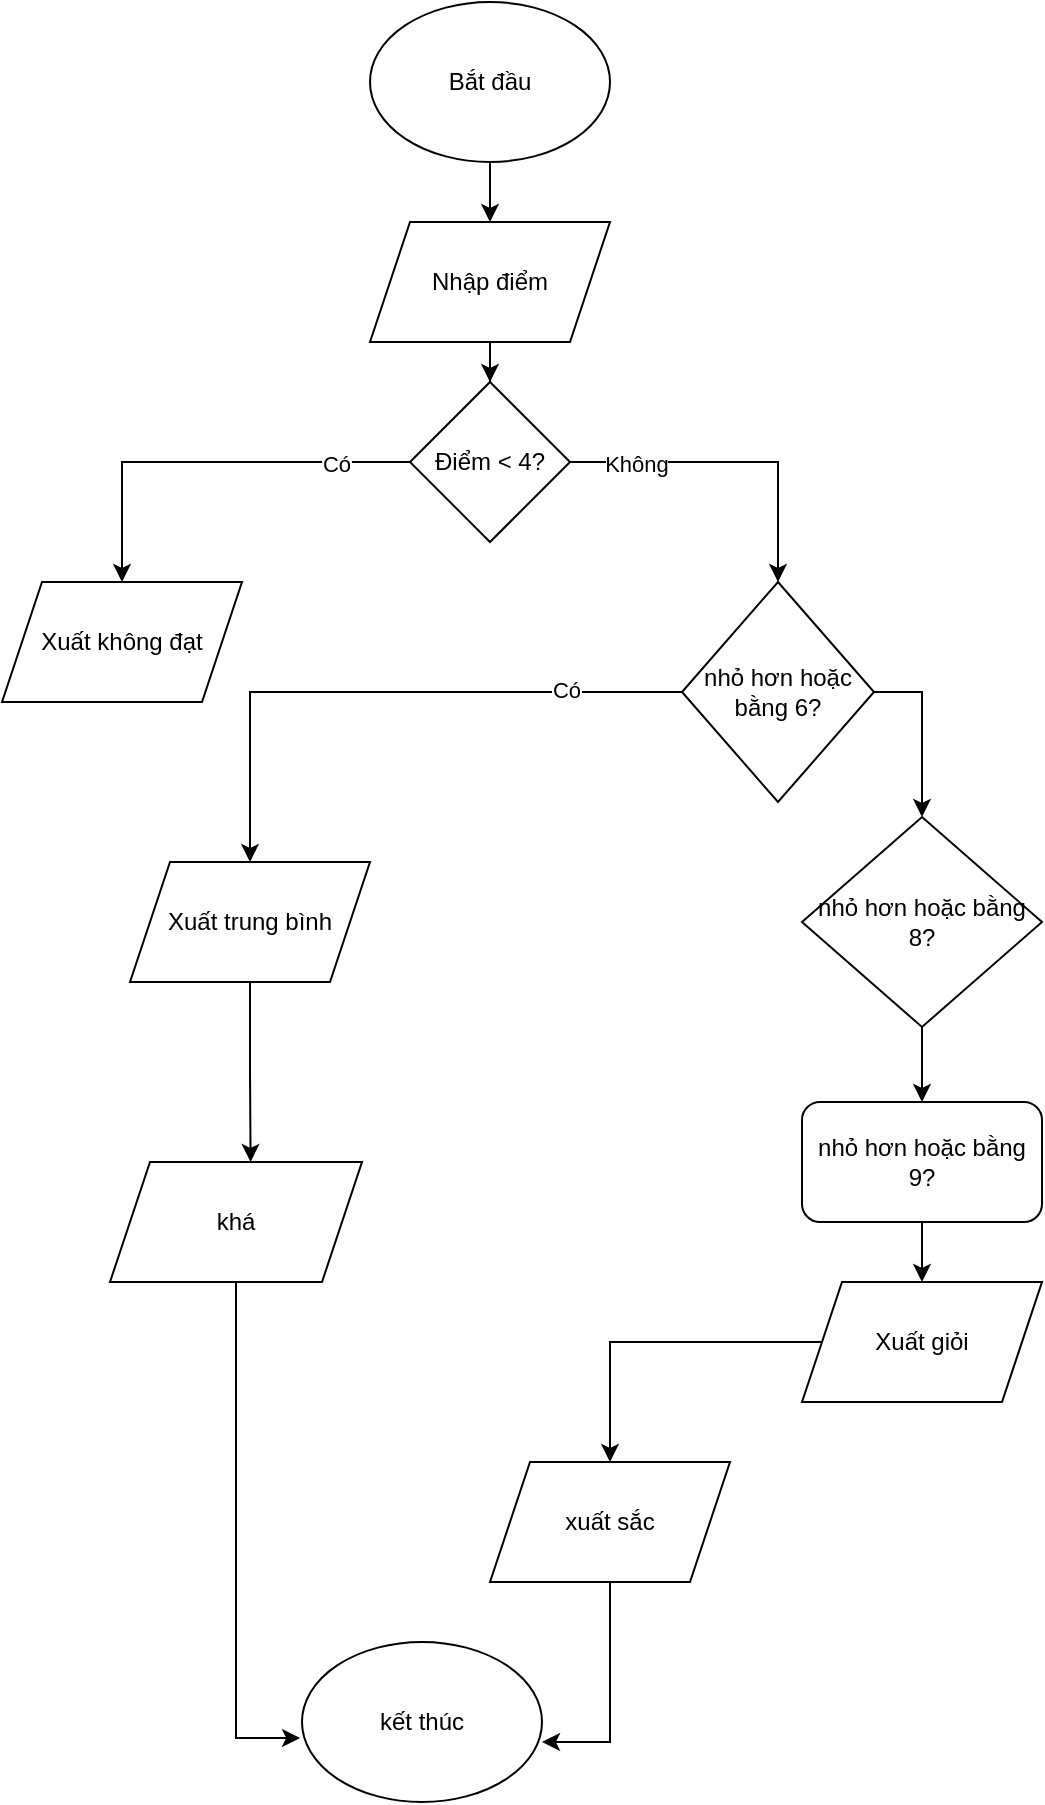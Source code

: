<mxfile version="28.1.2">
  <diagram name="Trang-1" id="qmTu_uKnpJ4lgC3lXn-k">
    <mxGraphModel dx="922" dy="825" grid="1" gridSize="10" guides="1" tooltips="1" connect="1" arrows="1" fold="1" page="1" pageScale="1" pageWidth="827" pageHeight="1169" math="0" shadow="0">
      <root>
        <mxCell id="0" />
        <mxCell id="1" parent="0" />
        <mxCell id="e6wrv1fQeAyGog1uOF2E-31" style="edgeStyle=orthogonalEdgeStyle;rounded=0;orthogonalLoop=1;jettySize=auto;html=1;entryX=0.5;entryY=0;entryDx=0;entryDy=0;" edge="1" parent="1" source="e6wrv1fQeAyGog1uOF2E-1" target="e6wrv1fQeAyGog1uOF2E-2">
          <mxGeometry relative="1" as="geometry" />
        </mxCell>
        <mxCell id="e6wrv1fQeAyGog1uOF2E-1" value="Bắt đầu" style="ellipse;whiteSpace=wrap;html=1;" vertex="1" parent="1">
          <mxGeometry x="354" y="80" width="120" height="80" as="geometry" />
        </mxCell>
        <mxCell id="e6wrv1fQeAyGog1uOF2E-32" style="edgeStyle=orthogonalEdgeStyle;rounded=0;orthogonalLoop=1;jettySize=auto;html=1;entryX=0.5;entryY=0;entryDx=0;entryDy=0;" edge="1" parent="1" source="e6wrv1fQeAyGog1uOF2E-2" target="e6wrv1fQeAyGog1uOF2E-4">
          <mxGeometry relative="1" as="geometry" />
        </mxCell>
        <mxCell id="e6wrv1fQeAyGog1uOF2E-2" value="Nhập điểm" style="shape=parallelogram;perimeter=parallelogramPerimeter;whiteSpace=wrap;html=1;fixedSize=1;" vertex="1" parent="1">
          <mxGeometry x="354" y="190" width="120" height="60" as="geometry" />
        </mxCell>
        <mxCell id="e6wrv1fQeAyGog1uOF2E-8" style="edgeStyle=orthogonalEdgeStyle;rounded=0;orthogonalLoop=1;jettySize=auto;html=1;exitX=0;exitY=0.5;exitDx=0;exitDy=0;entryX=0.5;entryY=0;entryDx=0;entryDy=0;" edge="1" parent="1" source="e6wrv1fQeAyGog1uOF2E-4" target="e6wrv1fQeAyGog1uOF2E-5">
          <mxGeometry relative="1" as="geometry" />
        </mxCell>
        <mxCell id="e6wrv1fQeAyGog1uOF2E-9" value="Có" style="edgeLabel;html=1;align=center;verticalAlign=middle;resizable=0;points=[];" vertex="1" connectable="0" parent="e6wrv1fQeAyGog1uOF2E-8">
          <mxGeometry x="-0.636" y="1" relative="1" as="geometry">
            <mxPoint as="offset" />
          </mxGeometry>
        </mxCell>
        <mxCell id="e6wrv1fQeAyGog1uOF2E-13" style="edgeStyle=orthogonalEdgeStyle;rounded=0;orthogonalLoop=1;jettySize=auto;html=1;exitX=1;exitY=0.5;exitDx=0;exitDy=0;" edge="1" parent="1" source="e6wrv1fQeAyGog1uOF2E-4" target="e6wrv1fQeAyGog1uOF2E-11">
          <mxGeometry relative="1" as="geometry" />
        </mxCell>
        <mxCell id="e6wrv1fQeAyGog1uOF2E-14" value="Không" style="edgeLabel;html=1;align=center;verticalAlign=middle;resizable=0;points=[];" vertex="1" connectable="0" parent="e6wrv1fQeAyGog1uOF2E-13">
          <mxGeometry x="-0.597" y="-1" relative="1" as="geometry">
            <mxPoint as="offset" />
          </mxGeometry>
        </mxCell>
        <mxCell id="e6wrv1fQeAyGog1uOF2E-4" value="Điểm &amp;lt; 4?" style="rhombus;whiteSpace=wrap;html=1;" vertex="1" parent="1">
          <mxGeometry x="374" y="270" width="80" height="80" as="geometry" />
        </mxCell>
        <mxCell id="e6wrv1fQeAyGog1uOF2E-5" value="Xuất không đạt" style="shape=parallelogram;perimeter=parallelogramPerimeter;whiteSpace=wrap;html=1;fixedSize=1;" vertex="1" parent="1">
          <mxGeometry x="170" y="370" width="120" height="60" as="geometry" />
        </mxCell>
        <mxCell id="e6wrv1fQeAyGog1uOF2E-17" style="edgeStyle=orthogonalEdgeStyle;rounded=0;orthogonalLoop=1;jettySize=auto;html=1;entryX=0.5;entryY=0;entryDx=0;entryDy=0;" edge="1" parent="1" source="e6wrv1fQeAyGog1uOF2E-11" target="e6wrv1fQeAyGog1uOF2E-15">
          <mxGeometry relative="1" as="geometry">
            <Array as="points">
              <mxPoint x="294" y="425" />
            </Array>
          </mxGeometry>
        </mxCell>
        <mxCell id="e6wrv1fQeAyGog1uOF2E-18" value="Có" style="edgeLabel;html=1;align=center;verticalAlign=middle;resizable=0;points=[];" vertex="1" connectable="0" parent="e6wrv1fQeAyGog1uOF2E-17">
          <mxGeometry x="-0.612" y="-1" relative="1" as="geometry">
            <mxPoint as="offset" />
          </mxGeometry>
        </mxCell>
        <mxCell id="e6wrv1fQeAyGog1uOF2E-19" style="edgeStyle=orthogonalEdgeStyle;rounded=0;orthogonalLoop=1;jettySize=auto;html=1;" edge="1" parent="1" source="e6wrv1fQeAyGog1uOF2E-11" target="e6wrv1fQeAyGog1uOF2E-16">
          <mxGeometry relative="1" as="geometry">
            <Array as="points">
              <mxPoint x="630" y="425" />
            </Array>
          </mxGeometry>
        </mxCell>
        <mxCell id="e6wrv1fQeAyGog1uOF2E-11" value="nhỏ hơn hoặc bằng 6?" style="rhombus;whiteSpace=wrap;html=1;" vertex="1" parent="1">
          <mxGeometry x="510" y="370" width="96" height="110" as="geometry" />
        </mxCell>
        <mxCell id="e6wrv1fQeAyGog1uOF2E-15" value="Xuất trung bình" style="shape=parallelogram;perimeter=parallelogramPerimeter;whiteSpace=wrap;html=1;fixedSize=1;" vertex="1" parent="1">
          <mxGeometry x="234" y="510" width="120" height="60" as="geometry" />
        </mxCell>
        <mxCell id="e6wrv1fQeAyGog1uOF2E-21" style="edgeStyle=orthogonalEdgeStyle;rounded=0;orthogonalLoop=1;jettySize=auto;html=1;entryX=0.5;entryY=0;entryDx=0;entryDy=0;" edge="1" parent="1" source="e6wrv1fQeAyGog1uOF2E-16" target="e6wrv1fQeAyGog1uOF2E-20">
          <mxGeometry relative="1" as="geometry" />
        </mxCell>
        <mxCell id="e6wrv1fQeAyGog1uOF2E-16" value="nhỏ hơn hoặc bằng 8?" style="rhombus;whiteSpace=wrap;html=1;" vertex="1" parent="1">
          <mxGeometry x="570" y="487.5" width="120" height="105" as="geometry" />
        </mxCell>
        <mxCell id="e6wrv1fQeAyGog1uOF2E-25" style="edgeStyle=orthogonalEdgeStyle;rounded=0;orthogonalLoop=1;jettySize=auto;html=1;" edge="1" parent="1" source="e6wrv1fQeAyGog1uOF2E-20" target="e6wrv1fQeAyGog1uOF2E-23">
          <mxGeometry relative="1" as="geometry" />
        </mxCell>
        <mxCell id="e6wrv1fQeAyGog1uOF2E-20" value="nhỏ hơn hoặc bằng 9?" style="rounded=1;whiteSpace=wrap;html=1;" vertex="1" parent="1">
          <mxGeometry x="570" y="630" width="120" height="60" as="geometry" />
        </mxCell>
        <mxCell id="e6wrv1fQeAyGog1uOF2E-22" value="khá" style="shape=parallelogram;perimeter=parallelogramPerimeter;whiteSpace=wrap;html=1;fixedSize=1;" vertex="1" parent="1">
          <mxGeometry x="224" y="660" width="126" height="60" as="geometry" />
        </mxCell>
        <mxCell id="e6wrv1fQeAyGog1uOF2E-26" style="edgeStyle=orthogonalEdgeStyle;rounded=0;orthogonalLoop=1;jettySize=auto;html=1;" edge="1" parent="1" source="e6wrv1fQeAyGog1uOF2E-23" target="e6wrv1fQeAyGog1uOF2E-24">
          <mxGeometry relative="1" as="geometry" />
        </mxCell>
        <mxCell id="e6wrv1fQeAyGog1uOF2E-23" value="Xuất giỏi" style="shape=parallelogram;perimeter=parallelogramPerimeter;whiteSpace=wrap;html=1;fixedSize=1;" vertex="1" parent="1">
          <mxGeometry x="570" y="720" width="120" height="60" as="geometry" />
        </mxCell>
        <mxCell id="e6wrv1fQeAyGog1uOF2E-24" value="xuất sắc" style="shape=parallelogram;perimeter=parallelogramPerimeter;whiteSpace=wrap;html=1;fixedSize=1;" vertex="1" parent="1">
          <mxGeometry x="414" y="810" width="120" height="60" as="geometry" />
        </mxCell>
        <mxCell id="e6wrv1fQeAyGog1uOF2E-28" value="kết thúc" style="ellipse;whiteSpace=wrap;html=1;" vertex="1" parent="1">
          <mxGeometry x="320" y="900" width="120" height="80" as="geometry" />
        </mxCell>
        <mxCell id="e6wrv1fQeAyGog1uOF2E-29" style="edgeStyle=orthogonalEdgeStyle;rounded=0;orthogonalLoop=1;jettySize=auto;html=1;entryX=1;entryY=0.625;entryDx=0;entryDy=0;entryPerimeter=0;" edge="1" parent="1" source="e6wrv1fQeAyGog1uOF2E-24" target="e6wrv1fQeAyGog1uOF2E-28">
          <mxGeometry relative="1" as="geometry" />
        </mxCell>
        <mxCell id="e6wrv1fQeAyGog1uOF2E-30" style="edgeStyle=orthogonalEdgeStyle;rounded=0;orthogonalLoop=1;jettySize=auto;html=1;exitX=0.5;exitY=1;exitDx=0;exitDy=0;entryX=-0.008;entryY=0.6;entryDx=0;entryDy=0;entryPerimeter=0;" edge="1" parent="1" source="e6wrv1fQeAyGog1uOF2E-22" target="e6wrv1fQeAyGog1uOF2E-28">
          <mxGeometry relative="1" as="geometry" />
        </mxCell>
        <mxCell id="e6wrv1fQeAyGog1uOF2E-33" style="edgeStyle=orthogonalEdgeStyle;rounded=0;orthogonalLoop=1;jettySize=auto;html=1;entryX=0.558;entryY=0;entryDx=0;entryDy=0;entryPerimeter=0;" edge="1" parent="1" source="e6wrv1fQeAyGog1uOF2E-15" target="e6wrv1fQeAyGog1uOF2E-22">
          <mxGeometry relative="1" as="geometry" />
        </mxCell>
      </root>
    </mxGraphModel>
  </diagram>
</mxfile>
